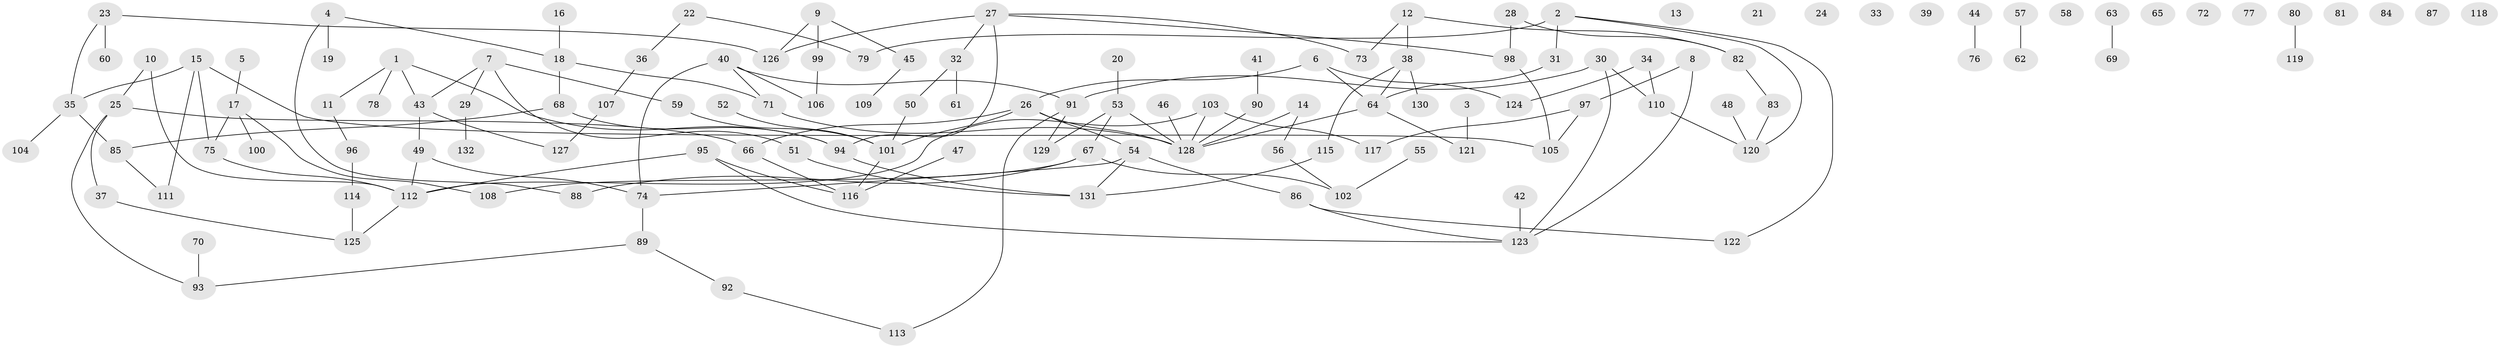 // coarse degree distribution, {3: 0.15789473684210525, 6: 0.042105263157894736, 1: 0.21052631578947367, 2: 0.24210526315789474, 4: 0.11578947368421053, 0: 0.14736842105263157, 8: 0.010526315789473684, 5: 0.06315789473684211, 7: 0.010526315789473684}
// Generated by graph-tools (version 1.1) at 2025/23/03/03/25 07:23:26]
// undirected, 132 vertices, 150 edges
graph export_dot {
graph [start="1"]
  node [color=gray90,style=filled];
  1;
  2;
  3;
  4;
  5;
  6;
  7;
  8;
  9;
  10;
  11;
  12;
  13;
  14;
  15;
  16;
  17;
  18;
  19;
  20;
  21;
  22;
  23;
  24;
  25;
  26;
  27;
  28;
  29;
  30;
  31;
  32;
  33;
  34;
  35;
  36;
  37;
  38;
  39;
  40;
  41;
  42;
  43;
  44;
  45;
  46;
  47;
  48;
  49;
  50;
  51;
  52;
  53;
  54;
  55;
  56;
  57;
  58;
  59;
  60;
  61;
  62;
  63;
  64;
  65;
  66;
  67;
  68;
  69;
  70;
  71;
  72;
  73;
  74;
  75;
  76;
  77;
  78;
  79;
  80;
  81;
  82;
  83;
  84;
  85;
  86;
  87;
  88;
  89;
  90;
  91;
  92;
  93;
  94;
  95;
  96;
  97;
  98;
  99;
  100;
  101;
  102;
  103;
  104;
  105;
  106;
  107;
  108;
  109;
  110;
  111;
  112;
  113;
  114;
  115;
  116;
  117;
  118;
  119;
  120;
  121;
  122;
  123;
  124;
  125;
  126;
  127;
  128;
  129;
  130;
  131;
  132;
  1 -- 11;
  1 -- 43;
  1 -- 78;
  1 -- 94;
  2 -- 31;
  2 -- 79;
  2 -- 120;
  2 -- 122;
  3 -- 121;
  4 -- 18;
  4 -- 19;
  4 -- 88;
  5 -- 17;
  6 -- 26;
  6 -- 64;
  6 -- 124;
  7 -- 29;
  7 -- 43;
  7 -- 51;
  7 -- 59;
  8 -- 97;
  8 -- 123;
  9 -- 45;
  9 -- 99;
  9 -- 126;
  10 -- 25;
  10 -- 112;
  11 -- 96;
  12 -- 38;
  12 -- 73;
  12 -- 82;
  14 -- 56;
  14 -- 128;
  15 -- 35;
  15 -- 75;
  15 -- 105;
  15 -- 111;
  16 -- 18;
  17 -- 75;
  17 -- 100;
  17 -- 108;
  18 -- 68;
  18 -- 71;
  20 -- 53;
  22 -- 36;
  22 -- 79;
  23 -- 35;
  23 -- 60;
  23 -- 126;
  25 -- 37;
  25 -- 66;
  25 -- 93;
  26 -- 54;
  26 -- 66;
  26 -- 101;
  26 -- 128;
  27 -- 32;
  27 -- 73;
  27 -- 94;
  27 -- 98;
  27 -- 126;
  28 -- 82;
  28 -- 98;
  29 -- 132;
  30 -- 91;
  30 -- 110;
  30 -- 123;
  31 -- 64;
  32 -- 50;
  32 -- 61;
  34 -- 110;
  34 -- 124;
  35 -- 85;
  35 -- 104;
  36 -- 107;
  37 -- 125;
  38 -- 64;
  38 -- 115;
  38 -- 130;
  40 -- 71;
  40 -- 74;
  40 -- 91;
  40 -- 106;
  41 -- 90;
  42 -- 123;
  43 -- 49;
  43 -- 127;
  44 -- 76;
  45 -- 109;
  46 -- 128;
  47 -- 116;
  48 -- 120;
  49 -- 74;
  49 -- 112;
  50 -- 101;
  51 -- 131;
  52 -- 101;
  53 -- 67;
  53 -- 128;
  53 -- 129;
  54 -- 74;
  54 -- 86;
  54 -- 131;
  55 -- 102;
  56 -- 102;
  57 -- 62;
  59 -- 101;
  63 -- 69;
  64 -- 121;
  64 -- 128;
  66 -- 116;
  67 -- 88;
  67 -- 102;
  67 -- 108;
  68 -- 85;
  68 -- 94;
  70 -- 93;
  71 -- 128;
  74 -- 89;
  75 -- 112;
  80 -- 119;
  82 -- 83;
  83 -- 120;
  85 -- 111;
  86 -- 122;
  86 -- 123;
  89 -- 92;
  89 -- 93;
  90 -- 128;
  91 -- 113;
  91 -- 129;
  92 -- 113;
  94 -- 131;
  95 -- 112;
  95 -- 116;
  95 -- 123;
  96 -- 114;
  97 -- 105;
  97 -- 117;
  98 -- 105;
  99 -- 106;
  101 -- 116;
  103 -- 112;
  103 -- 117;
  103 -- 128;
  107 -- 127;
  110 -- 120;
  112 -- 125;
  114 -- 125;
  115 -- 131;
}
